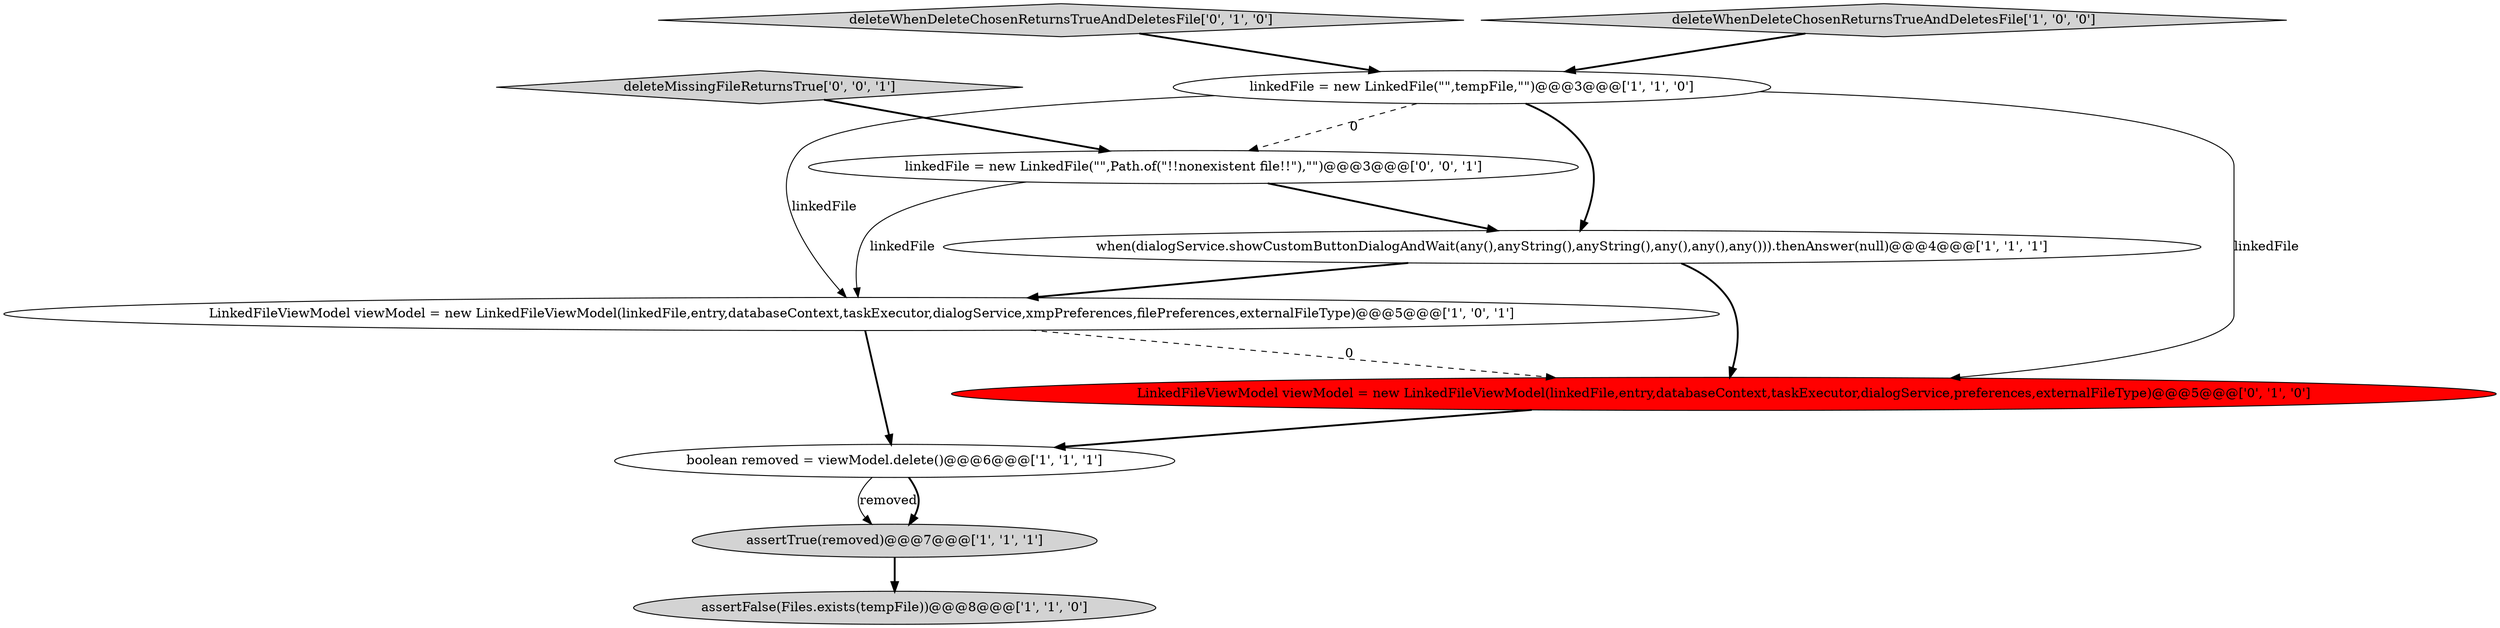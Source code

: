 digraph {
4 [style = filled, label = "assertFalse(Files.exists(tempFile))@@@8@@@['1', '1', '0']", fillcolor = lightgray, shape = ellipse image = "AAA0AAABBB1BBB"];
0 [style = filled, label = "boolean removed = viewModel.delete()@@@6@@@['1', '1', '1']", fillcolor = white, shape = ellipse image = "AAA0AAABBB1BBB"];
10 [style = filled, label = "linkedFile = new LinkedFile(\"\",Path.of(\"!!nonexistent file!!\"),\"\")@@@3@@@['0', '0', '1']", fillcolor = white, shape = ellipse image = "AAA0AAABBB3BBB"];
1 [style = filled, label = "assertTrue(removed)@@@7@@@['1', '1', '1']", fillcolor = lightgray, shape = ellipse image = "AAA0AAABBB1BBB"];
5 [style = filled, label = "LinkedFileViewModel viewModel = new LinkedFileViewModel(linkedFile,entry,databaseContext,taskExecutor,dialogService,xmpPreferences,filePreferences,externalFileType)@@@5@@@['1', '0', '1']", fillcolor = white, shape = ellipse image = "AAA0AAABBB1BBB"];
3 [style = filled, label = "linkedFile = new LinkedFile(\"\",tempFile,\"\")@@@3@@@['1', '1', '0']", fillcolor = white, shape = ellipse image = "AAA0AAABBB1BBB"];
8 [style = filled, label = "deleteWhenDeleteChosenReturnsTrueAndDeletesFile['0', '1', '0']", fillcolor = lightgray, shape = diamond image = "AAA0AAABBB2BBB"];
6 [style = filled, label = "deleteWhenDeleteChosenReturnsTrueAndDeletesFile['1', '0', '0']", fillcolor = lightgray, shape = diamond image = "AAA0AAABBB1BBB"];
2 [style = filled, label = "when(dialogService.showCustomButtonDialogAndWait(any(),anyString(),anyString(),any(),any(),any())).thenAnswer(null)@@@4@@@['1', '1', '1']", fillcolor = white, shape = ellipse image = "AAA0AAABBB1BBB"];
7 [style = filled, label = "LinkedFileViewModel viewModel = new LinkedFileViewModel(linkedFile,entry,databaseContext,taskExecutor,dialogService,preferences,externalFileType)@@@5@@@['0', '1', '0']", fillcolor = red, shape = ellipse image = "AAA1AAABBB2BBB"];
9 [style = filled, label = "deleteMissingFileReturnsTrue['0', '0', '1']", fillcolor = lightgray, shape = diamond image = "AAA0AAABBB3BBB"];
6->3 [style = bold, label=""];
1->4 [style = bold, label=""];
10->2 [style = bold, label=""];
7->0 [style = bold, label=""];
3->10 [style = dashed, label="0"];
2->7 [style = bold, label=""];
9->10 [style = bold, label=""];
3->2 [style = bold, label=""];
5->0 [style = bold, label=""];
0->1 [style = solid, label="removed"];
10->5 [style = solid, label="linkedFile"];
5->7 [style = dashed, label="0"];
0->1 [style = bold, label=""];
3->5 [style = solid, label="linkedFile"];
2->5 [style = bold, label=""];
8->3 [style = bold, label=""];
3->7 [style = solid, label="linkedFile"];
}
